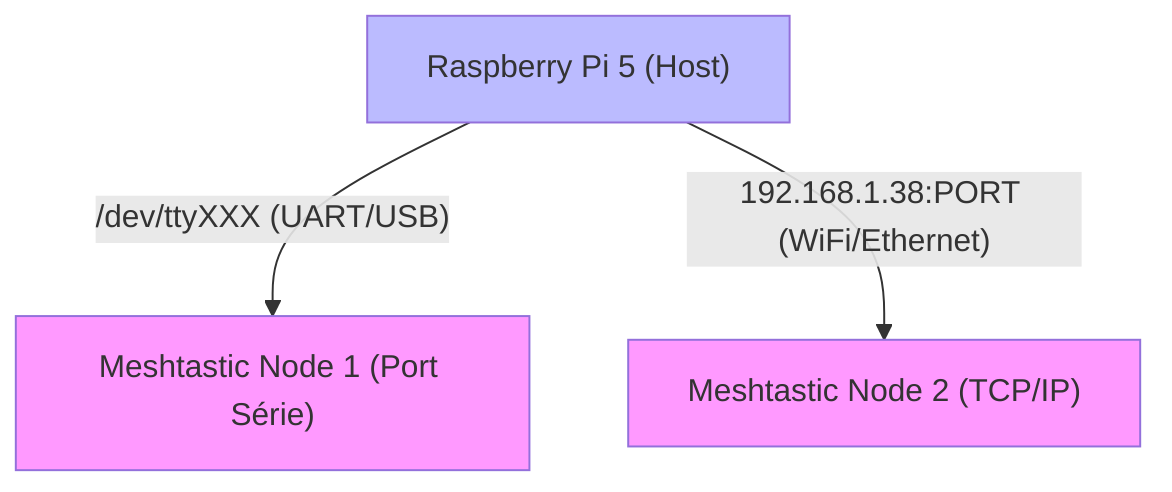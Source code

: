 graph TD
    %% Styles
    classDef node fill:#f9f
    classDef rpi fill:#bbf
    

    %% Nodes
    RPi5["Raspberry Pi 5 (Host)"]:::rpi
    Meshtastic-bot["Meshtastic Node 1 (Port Série)"]:::node
    Meshtastic-router["Meshtastic Node 2 (TCP/IP)"]:::node

    %% Connections
    RPi5 -- "/dev/ttyXXX (UART/USB)" --> Meshtastic-bot:::connection
    RPi5 -- "192.168.1.38:PORT (WiFi/Ethernet)" --> Meshtastic-router:::connection